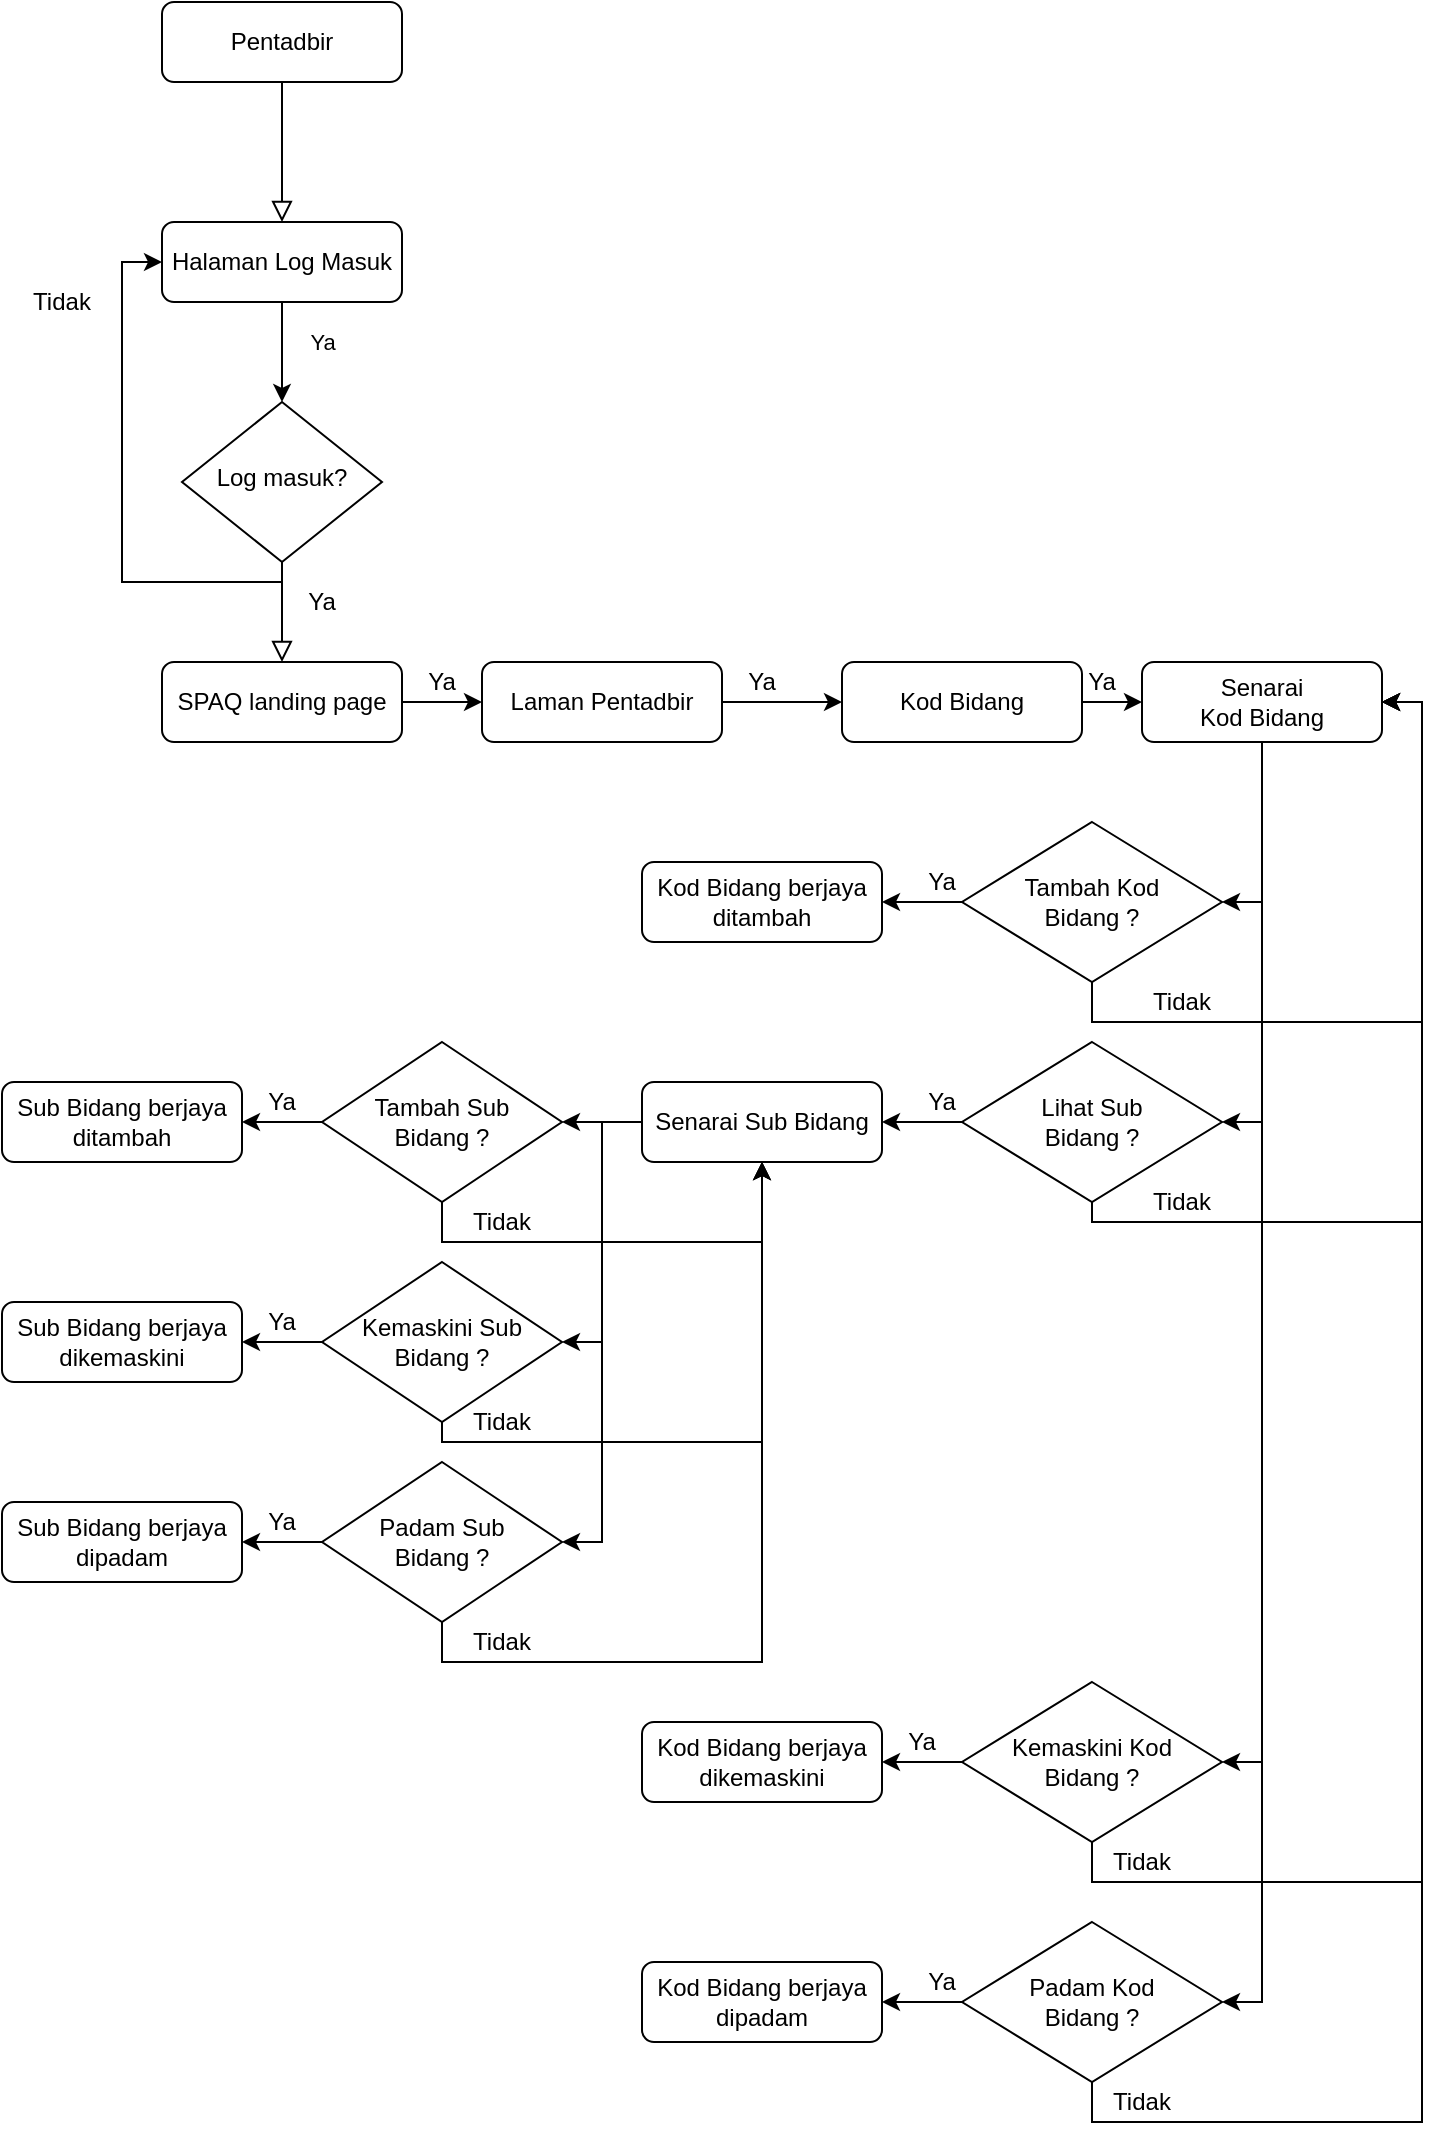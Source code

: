 <mxfile version="16.4.0" type="device"><diagram id="C5RBs43oDa-KdzZeNtuy" name="Page-1"><mxGraphModel dx="1038" dy="649" grid="1" gridSize="10" guides="1" tooltips="1" connect="1" arrows="1" fold="1" page="1" pageScale="1" pageWidth="827" pageHeight="1169" math="0" shadow="0"><root><mxCell id="WIyWlLk6GJQsqaUBKTNV-0"/><mxCell id="WIyWlLk6GJQsqaUBKTNV-1" parent="WIyWlLk6GJQsqaUBKTNV-0"/><mxCell id="WIyWlLk6GJQsqaUBKTNV-2" value="" style="rounded=0;html=1;jettySize=auto;orthogonalLoop=1;fontSize=11;endArrow=block;endFill=0;endSize=8;strokeWidth=1;shadow=0;labelBackgroundColor=none;edgeStyle=orthogonalEdgeStyle;" parent="WIyWlLk6GJQsqaUBKTNV-1" source="WIyWlLk6GJQsqaUBKTNV-3" edge="1"><mxGeometry relative="1" as="geometry"><mxPoint x="220" y="190" as="targetPoint"/><Array as="points"><mxPoint x="220" y="150"/><mxPoint x="220" y="150"/></Array></mxGeometry></mxCell><mxCell id="WIyWlLk6GJQsqaUBKTNV-3" value="Pentadbir" style="rounded=1;whiteSpace=wrap;html=1;fontSize=12;glass=0;strokeWidth=1;shadow=0;" parent="WIyWlLk6GJQsqaUBKTNV-1" vertex="1"><mxGeometry x="160" y="80" width="120" height="40" as="geometry"/></mxCell><mxCell id="WIyWlLk6GJQsqaUBKTNV-4" value="Ya" style="rounded=0;html=1;jettySize=auto;orthogonalLoop=1;fontSize=11;endArrow=block;endFill=0;endSize=8;strokeWidth=1;shadow=0;labelBackgroundColor=none;edgeStyle=orthogonalEdgeStyle;" parent="WIyWlLk6GJQsqaUBKTNV-1" source="WIyWlLk6GJQsqaUBKTNV-6" edge="1"><mxGeometry x="-1" y="112" relative="1" as="geometry"><mxPoint x="-92" y="-110" as="offset"/><mxPoint x="220" y="410" as="targetPoint"/></mxGeometry></mxCell><mxCell id="wQ1c3mNaPwX37DSXlB6W-2" style="edgeStyle=orthogonalEdgeStyle;rounded=0;orthogonalLoop=1;jettySize=auto;html=1;entryX=0;entryY=0.5;entryDx=0;entryDy=0;" parent="WIyWlLk6GJQsqaUBKTNV-1" source="WIyWlLk6GJQsqaUBKTNV-6" target="wQ1c3mNaPwX37DSXlB6W-0" edge="1"><mxGeometry relative="1" as="geometry"><Array as="points"><mxPoint x="220" y="370"/><mxPoint x="140" y="370"/><mxPoint x="140" y="210"/></Array></mxGeometry></mxCell><mxCell id="WIyWlLk6GJQsqaUBKTNV-6" value="Log masuk?" style="rhombus;whiteSpace=wrap;html=1;shadow=0;fontFamily=Helvetica;fontSize=12;align=center;strokeWidth=1;spacing=6;spacingTop=-4;" parent="WIyWlLk6GJQsqaUBKTNV-1" vertex="1"><mxGeometry x="170" y="280" width="100" height="80" as="geometry"/></mxCell><mxCell id="wQ1c3mNaPwX37DSXlB6W-3" style="edgeStyle=orthogonalEdgeStyle;rounded=0;orthogonalLoop=1;jettySize=auto;html=1;entryX=0;entryY=0.5;entryDx=0;entryDy=0;" parent="WIyWlLk6GJQsqaUBKTNV-1" source="WIyWlLk6GJQsqaUBKTNV-11" target="WIyWlLk6GJQsqaUBKTNV-12" edge="1"><mxGeometry relative="1" as="geometry"/></mxCell><mxCell id="WIyWlLk6GJQsqaUBKTNV-11" value="SPAQ landing page" style="rounded=1;whiteSpace=wrap;html=1;fontSize=12;glass=0;strokeWidth=1;shadow=0;" parent="WIyWlLk6GJQsqaUBKTNV-1" vertex="1"><mxGeometry x="160" y="410" width="120" height="40" as="geometry"/></mxCell><mxCell id="f2vMwZhSjut14dW5KTqg-9" style="edgeStyle=orthogonalEdgeStyle;rounded=0;orthogonalLoop=1;jettySize=auto;html=1;entryX=0;entryY=0.5;entryDx=0;entryDy=0;" parent="WIyWlLk6GJQsqaUBKTNV-1" source="WIyWlLk6GJQsqaUBKTNV-12" target="f2vMwZhSjut14dW5KTqg-0" edge="1"><mxGeometry relative="1" as="geometry"/></mxCell><mxCell id="WIyWlLk6GJQsqaUBKTNV-12" value="Laman Pentadbir" style="rounded=1;whiteSpace=wrap;html=1;fontSize=12;glass=0;strokeWidth=1;shadow=0;" parent="WIyWlLk6GJQsqaUBKTNV-1" vertex="1"><mxGeometry x="320" y="410" width="120" height="40" as="geometry"/></mxCell><mxCell id="wQ1c3mNaPwX37DSXlB6W-1" style="edgeStyle=orthogonalEdgeStyle;rounded=0;orthogonalLoop=1;jettySize=auto;html=1;entryX=0.5;entryY=0;entryDx=0;entryDy=0;" parent="WIyWlLk6GJQsqaUBKTNV-1" source="wQ1c3mNaPwX37DSXlB6W-0" target="WIyWlLk6GJQsqaUBKTNV-6" edge="1"><mxGeometry relative="1" as="geometry"/></mxCell><mxCell id="wQ1c3mNaPwX37DSXlB6W-0" value="Halaman Log Masuk" style="rounded=1;whiteSpace=wrap;html=1;fontSize=12;glass=0;strokeWidth=1;shadow=0;strokeColor=#000000;" parent="WIyWlLk6GJQsqaUBKTNV-1" vertex="1"><mxGeometry x="160" y="190" width="120" height="40" as="geometry"/></mxCell><mxCell id="wQ1c3mNaPwX37DSXlB6W-12" value="Tidak" style="text;html=1;strokeColor=none;fillColor=none;align=center;verticalAlign=middle;whiteSpace=wrap;rounded=0;" parent="WIyWlLk6GJQsqaUBKTNV-1" vertex="1"><mxGeometry x="90" y="220" width="40" height="20" as="geometry"/></mxCell><mxCell id="U3lluZmo_KN_DMhxbb7d-1" value="Ya" style="text;html=1;strokeColor=none;fillColor=none;align=center;verticalAlign=middle;whiteSpace=wrap;rounded=0;" parent="WIyWlLk6GJQsqaUBKTNV-1" vertex="1"><mxGeometry x="220" y="370" width="40" height="20" as="geometry"/></mxCell><mxCell id="f2vMwZhSjut14dW5KTqg-11" value="" style="edgeStyle=orthogonalEdgeStyle;rounded=0;orthogonalLoop=1;jettySize=auto;html=1;" parent="WIyWlLk6GJQsqaUBKTNV-1" source="f2vMwZhSjut14dW5KTqg-0" edge="1"><mxGeometry relative="1" as="geometry"><mxPoint x="650" y="430" as="targetPoint"/></mxGeometry></mxCell><mxCell id="f2vMwZhSjut14dW5KTqg-0" value="Kod Bidang" style="rounded=1;whiteSpace=wrap;html=1;fontSize=12;glass=0;strokeWidth=1;shadow=0;" parent="WIyWlLk6GJQsqaUBKTNV-1" vertex="1"><mxGeometry x="500" y="410" width="120" height="40" as="geometry"/></mxCell><mxCell id="f2vMwZhSjut14dW5KTqg-16" style="edgeStyle=orthogonalEdgeStyle;rounded=0;orthogonalLoop=1;jettySize=auto;html=1;entryX=1;entryY=0.5;entryDx=0;entryDy=0;" parent="WIyWlLk6GJQsqaUBKTNV-1" source="f2vMwZhSjut14dW5KTqg-2" target="f2vMwZhSjut14dW5KTqg-3" edge="1"><mxGeometry relative="1" as="geometry"/></mxCell><mxCell id="f2vMwZhSjut14dW5KTqg-35" style="edgeStyle=orthogonalEdgeStyle;rounded=0;orthogonalLoop=1;jettySize=auto;html=1;entryX=1;entryY=0.5;entryDx=0;entryDy=0;exitX=0.5;exitY=1;exitDx=0;exitDy=0;" parent="WIyWlLk6GJQsqaUBKTNV-1" source="f2vMwZhSjut14dW5KTqg-2" target="f2vMwZhSjut14dW5KTqg-12" edge="1"><mxGeometry relative="1" as="geometry"/></mxCell><mxCell id="f2vMwZhSjut14dW5KTqg-2" value="Tambah Kod &lt;br&gt;Bidang ?" style="rhombus;whiteSpace=wrap;html=1;" parent="WIyWlLk6GJQsqaUBKTNV-1" vertex="1"><mxGeometry x="560" y="490" width="130" height="80" as="geometry"/></mxCell><mxCell id="f2vMwZhSjut14dW5KTqg-3" value="Kod Bidang berjaya&lt;br&gt;ditambah" style="rounded=1;whiteSpace=wrap;html=1;strokeColor=#000000;" parent="WIyWlLk6GJQsqaUBKTNV-1" vertex="1"><mxGeometry x="400" y="510" width="120" height="40" as="geometry"/></mxCell><mxCell id="f2vMwZhSjut14dW5KTqg-17" style="edgeStyle=orthogonalEdgeStyle;rounded=0;orthogonalLoop=1;jettySize=auto;html=1;entryX=1;entryY=0.5;entryDx=0;entryDy=0;" parent="WIyWlLk6GJQsqaUBKTNV-1" source="f2vMwZhSjut14dW5KTqg-6" target="f2vMwZhSjut14dW5KTqg-7" edge="1"><mxGeometry relative="1" as="geometry"/></mxCell><mxCell id="f2vMwZhSjut14dW5KTqg-36" style="edgeStyle=orthogonalEdgeStyle;rounded=0;orthogonalLoop=1;jettySize=auto;html=1;entryX=1;entryY=0.5;entryDx=0;entryDy=0;exitX=0.5;exitY=1;exitDx=0;exitDy=0;" parent="WIyWlLk6GJQsqaUBKTNV-1" source="f2vMwZhSjut14dW5KTqg-6" target="f2vMwZhSjut14dW5KTqg-12" edge="1"><mxGeometry relative="1" as="geometry"><mxPoint x="790" y="590" as="targetPoint"/><Array as="points"><mxPoint x="625" y="690"/><mxPoint x="790" y="690"/><mxPoint x="790" y="430"/></Array></mxGeometry></mxCell><mxCell id="f2vMwZhSjut14dW5KTqg-6" value="Lihat Sub&lt;br&gt;Bidang ?" style="rhombus;whiteSpace=wrap;html=1;" parent="WIyWlLk6GJQsqaUBKTNV-1" vertex="1"><mxGeometry x="560" y="600" width="130" height="80" as="geometry"/></mxCell><mxCell id="f2vMwZhSjut14dW5KTqg-20" style="edgeStyle=orthogonalEdgeStyle;rounded=0;orthogonalLoop=1;jettySize=auto;html=1;entryX=1;entryY=0.5;entryDx=0;entryDy=0;" parent="WIyWlLk6GJQsqaUBKTNV-1" source="f2vMwZhSjut14dW5KTqg-7" target="f2vMwZhSjut14dW5KTqg-18" edge="1"><mxGeometry relative="1" as="geometry"/></mxCell><mxCell id="f2vMwZhSjut14dW5KTqg-26" style="edgeStyle=orthogonalEdgeStyle;rounded=0;orthogonalLoop=1;jettySize=auto;html=1;entryX=1;entryY=0.5;entryDx=0;entryDy=0;" parent="WIyWlLk6GJQsqaUBKTNV-1" source="f2vMwZhSjut14dW5KTqg-7" target="f2vMwZhSjut14dW5KTqg-22" edge="1"><mxGeometry relative="1" as="geometry"/></mxCell><mxCell id="f2vMwZhSjut14dW5KTqg-27" style="edgeStyle=orthogonalEdgeStyle;rounded=0;orthogonalLoop=1;jettySize=auto;html=1;entryX=1;entryY=0.5;entryDx=0;entryDy=0;" parent="WIyWlLk6GJQsqaUBKTNV-1" source="f2vMwZhSjut14dW5KTqg-7" target="f2vMwZhSjut14dW5KTqg-23" edge="1"><mxGeometry relative="1" as="geometry"/></mxCell><mxCell id="f2vMwZhSjut14dW5KTqg-7" value="Senarai Sub Bidang" style="rounded=1;whiteSpace=wrap;html=1;strokeColor=#000000;" parent="WIyWlLk6GJQsqaUBKTNV-1" vertex="1"><mxGeometry x="400" y="620" width="120" height="40" as="geometry"/></mxCell><mxCell id="f2vMwZhSjut14dW5KTqg-13" style="edgeStyle=orthogonalEdgeStyle;rounded=0;orthogonalLoop=1;jettySize=auto;html=1;entryX=1;entryY=0.5;entryDx=0;entryDy=0;" parent="WIyWlLk6GJQsqaUBKTNV-1" source="f2vMwZhSjut14dW5KTqg-12" target="f2vMwZhSjut14dW5KTqg-2" edge="1"><mxGeometry relative="1" as="geometry"/></mxCell><mxCell id="f2vMwZhSjut14dW5KTqg-15" style="edgeStyle=orthogonalEdgeStyle;rounded=0;orthogonalLoop=1;jettySize=auto;html=1;entryX=1;entryY=0.5;entryDx=0;entryDy=0;" parent="WIyWlLk6GJQsqaUBKTNV-1" source="f2vMwZhSjut14dW5KTqg-12" target="f2vMwZhSjut14dW5KTqg-6" edge="1"><mxGeometry relative="1" as="geometry"/></mxCell><mxCell id="f2vMwZhSjut14dW5KTqg-37" style="edgeStyle=orthogonalEdgeStyle;rounded=0;orthogonalLoop=1;jettySize=auto;html=1;entryX=1;entryY=0.5;entryDx=0;entryDy=0;" parent="WIyWlLk6GJQsqaUBKTNV-1" source="f2vMwZhSjut14dW5KTqg-12" target="f2vMwZhSjut14dW5KTqg-33" edge="1"><mxGeometry relative="1" as="geometry"/></mxCell><mxCell id="f2vMwZhSjut14dW5KTqg-38" style="edgeStyle=orthogonalEdgeStyle;rounded=0;orthogonalLoop=1;jettySize=auto;html=1;entryX=1;entryY=0.5;entryDx=0;entryDy=0;" parent="WIyWlLk6GJQsqaUBKTNV-1" source="f2vMwZhSjut14dW5KTqg-12" target="f2vMwZhSjut14dW5KTqg-34" edge="1"><mxGeometry relative="1" as="geometry"/></mxCell><mxCell id="f2vMwZhSjut14dW5KTqg-12" value="Senarai&lt;br&gt;Kod Bidang" style="rounded=1;whiteSpace=wrap;html=1;fontSize=12;glass=0;strokeWidth=1;shadow=0;" parent="WIyWlLk6GJQsqaUBKTNV-1" vertex="1"><mxGeometry x="650" y="410" width="120" height="40" as="geometry"/></mxCell><mxCell id="f2vMwZhSjut14dW5KTqg-21" style="edgeStyle=orthogonalEdgeStyle;rounded=0;orthogonalLoop=1;jettySize=auto;html=1;entryX=1;entryY=0.5;entryDx=0;entryDy=0;" parent="WIyWlLk6GJQsqaUBKTNV-1" source="f2vMwZhSjut14dW5KTqg-18" target="f2vMwZhSjut14dW5KTqg-19" edge="1"><mxGeometry relative="1" as="geometry"/></mxCell><mxCell id="f2vMwZhSjut14dW5KTqg-30" style="edgeStyle=orthogonalEdgeStyle;rounded=0;orthogonalLoop=1;jettySize=auto;html=1;exitX=0.5;exitY=1;exitDx=0;exitDy=0;" parent="WIyWlLk6GJQsqaUBKTNV-1" source="f2vMwZhSjut14dW5KTqg-18" edge="1"><mxGeometry relative="1" as="geometry"><mxPoint x="460" y="660" as="targetPoint"/><Array as="points"><mxPoint x="300" y="700"/><mxPoint x="460" y="700"/></Array></mxGeometry></mxCell><mxCell id="f2vMwZhSjut14dW5KTqg-18" value="Tambah Sub&lt;br&gt;Bidang ?" style="rhombus;whiteSpace=wrap;html=1;" parent="WIyWlLk6GJQsqaUBKTNV-1" vertex="1"><mxGeometry x="240" y="600" width="120" height="80" as="geometry"/></mxCell><mxCell id="f2vMwZhSjut14dW5KTqg-19" value="Sub Bidang berjaya&lt;br&gt;ditambah" style="rounded=1;whiteSpace=wrap;html=1;strokeColor=#000000;" parent="WIyWlLk6GJQsqaUBKTNV-1" vertex="1"><mxGeometry x="80" y="620" width="120" height="40" as="geometry"/></mxCell><mxCell id="f2vMwZhSjut14dW5KTqg-28" style="edgeStyle=orthogonalEdgeStyle;rounded=0;orthogonalLoop=1;jettySize=auto;html=1;entryX=1;entryY=0.5;entryDx=0;entryDy=0;" parent="WIyWlLk6GJQsqaUBKTNV-1" source="f2vMwZhSjut14dW5KTqg-22" target="f2vMwZhSjut14dW5KTqg-24" edge="1"><mxGeometry relative="1" as="geometry"/></mxCell><mxCell id="f2vMwZhSjut14dW5KTqg-69" style="edgeStyle=orthogonalEdgeStyle;rounded=0;orthogonalLoop=1;jettySize=auto;html=1;entryX=0.5;entryY=1;entryDx=0;entryDy=0;exitX=0.5;exitY=1;exitDx=0;exitDy=0;" parent="WIyWlLk6GJQsqaUBKTNV-1" source="f2vMwZhSjut14dW5KTqg-22" target="f2vMwZhSjut14dW5KTqg-7" edge="1"><mxGeometry relative="1" as="geometry"><Array as="points"><mxPoint x="300" y="800"/><mxPoint x="460" y="800"/></Array></mxGeometry></mxCell><mxCell id="f2vMwZhSjut14dW5KTqg-22" value="Kemaskini Sub&lt;br&gt;Bidang ?" style="rhombus;whiteSpace=wrap;html=1;" parent="WIyWlLk6GJQsqaUBKTNV-1" vertex="1"><mxGeometry x="240" y="710" width="120" height="80" as="geometry"/></mxCell><mxCell id="f2vMwZhSjut14dW5KTqg-29" style="edgeStyle=orthogonalEdgeStyle;rounded=0;orthogonalLoop=1;jettySize=auto;html=1;entryX=1;entryY=0.5;entryDx=0;entryDy=0;" parent="WIyWlLk6GJQsqaUBKTNV-1" source="f2vMwZhSjut14dW5KTqg-23" target="f2vMwZhSjut14dW5KTqg-25" edge="1"><mxGeometry relative="1" as="geometry"/></mxCell><mxCell id="f2vMwZhSjut14dW5KTqg-32" style="edgeStyle=orthogonalEdgeStyle;rounded=0;orthogonalLoop=1;jettySize=auto;html=1;exitX=0.5;exitY=1;exitDx=0;exitDy=0;entryX=0.5;entryY=1;entryDx=0;entryDy=0;" parent="WIyWlLk6GJQsqaUBKTNV-1" source="f2vMwZhSjut14dW5KTqg-23" target="f2vMwZhSjut14dW5KTqg-7" edge="1"><mxGeometry relative="1" as="geometry"><mxPoint x="490" y="660" as="targetPoint"/></mxGeometry></mxCell><mxCell id="f2vMwZhSjut14dW5KTqg-23" value="Padam Sub&lt;br&gt;Bidang ?" style="rhombus;whiteSpace=wrap;html=1;" parent="WIyWlLk6GJQsqaUBKTNV-1" vertex="1"><mxGeometry x="240" y="810" width="120" height="80" as="geometry"/></mxCell><mxCell id="f2vMwZhSjut14dW5KTqg-24" value="Sub Bidang berjaya&lt;br&gt;dikemaskini" style="rounded=1;whiteSpace=wrap;html=1;strokeColor=#000000;" parent="WIyWlLk6GJQsqaUBKTNV-1" vertex="1"><mxGeometry x="80" y="730" width="120" height="40" as="geometry"/></mxCell><mxCell id="f2vMwZhSjut14dW5KTqg-25" value="Sub Bidang berjaya&lt;br&gt;dipadam" style="rounded=1;whiteSpace=wrap;html=1;strokeColor=#000000;" parent="WIyWlLk6GJQsqaUBKTNV-1" vertex="1"><mxGeometry x="80" y="830" width="120" height="40" as="geometry"/></mxCell><mxCell id="f2vMwZhSjut14dW5KTqg-41" style="edgeStyle=orthogonalEdgeStyle;rounded=0;orthogonalLoop=1;jettySize=auto;html=1;entryX=1;entryY=0.5;entryDx=0;entryDy=0;" parent="WIyWlLk6GJQsqaUBKTNV-1" source="f2vMwZhSjut14dW5KTqg-33" target="f2vMwZhSjut14dW5KTqg-39" edge="1"><mxGeometry relative="1" as="geometry"/></mxCell><mxCell id="f2vMwZhSjut14dW5KTqg-66" style="edgeStyle=orthogonalEdgeStyle;rounded=0;orthogonalLoop=1;jettySize=auto;html=1;entryX=1;entryY=0.5;entryDx=0;entryDy=0;exitX=0.5;exitY=1;exitDx=0;exitDy=0;" parent="WIyWlLk6GJQsqaUBKTNV-1" source="f2vMwZhSjut14dW5KTqg-33" target="f2vMwZhSjut14dW5KTqg-12" edge="1"><mxGeometry relative="1" as="geometry"/></mxCell><mxCell id="f2vMwZhSjut14dW5KTqg-33" value="Kemaskini Kod&lt;br&gt;Bidang ?" style="rhombus;whiteSpace=wrap;html=1;" parent="WIyWlLk6GJQsqaUBKTNV-1" vertex="1"><mxGeometry x="560" y="920" width="130" height="80" as="geometry"/></mxCell><mxCell id="f2vMwZhSjut14dW5KTqg-42" style="edgeStyle=orthogonalEdgeStyle;rounded=0;orthogonalLoop=1;jettySize=auto;html=1;entryX=1;entryY=0.5;entryDx=0;entryDy=0;" parent="WIyWlLk6GJQsqaUBKTNV-1" source="f2vMwZhSjut14dW5KTqg-34" target="f2vMwZhSjut14dW5KTqg-40" edge="1"><mxGeometry relative="1" as="geometry"/></mxCell><mxCell id="f2vMwZhSjut14dW5KTqg-67" style="edgeStyle=orthogonalEdgeStyle;rounded=0;orthogonalLoop=1;jettySize=auto;html=1;entryX=1;entryY=0.5;entryDx=0;entryDy=0;exitX=0.5;exitY=1;exitDx=0;exitDy=0;" parent="WIyWlLk6GJQsqaUBKTNV-1" source="f2vMwZhSjut14dW5KTqg-34" target="f2vMwZhSjut14dW5KTqg-12" edge="1"><mxGeometry relative="1" as="geometry"/></mxCell><mxCell id="f2vMwZhSjut14dW5KTqg-34" value="Padam Kod&lt;br&gt;Bidang ?" style="rhombus;whiteSpace=wrap;html=1;" parent="WIyWlLk6GJQsqaUBKTNV-1" vertex="1"><mxGeometry x="560" y="1040" width="130" height="80" as="geometry"/></mxCell><mxCell id="f2vMwZhSjut14dW5KTqg-39" value="Kod Bidang berjaya&lt;br&gt;dikemaskini" style="rounded=1;whiteSpace=wrap;html=1;strokeColor=#000000;" parent="WIyWlLk6GJQsqaUBKTNV-1" vertex="1"><mxGeometry x="400" y="940" width="120" height="40" as="geometry"/></mxCell><mxCell id="f2vMwZhSjut14dW5KTqg-40" value="Kod Bidang berjaya&lt;br&gt;dipadam" style="rounded=1;whiteSpace=wrap;html=1;strokeColor=#000000;" parent="WIyWlLk6GJQsqaUBKTNV-1" vertex="1"><mxGeometry x="400" y="1060" width="120" height="40" as="geometry"/></mxCell><mxCell id="f2vMwZhSjut14dW5KTqg-46" value="Ya" style="text;html=1;strokeColor=none;fillColor=none;align=center;verticalAlign=middle;whiteSpace=wrap;rounded=0;" parent="WIyWlLk6GJQsqaUBKTNV-1" vertex="1"><mxGeometry x="440" y="410" width="40" height="20" as="geometry"/></mxCell><mxCell id="f2vMwZhSjut14dW5KTqg-47" value="Ya" style="text;html=1;strokeColor=none;fillColor=none;align=center;verticalAlign=middle;whiteSpace=wrap;rounded=0;" parent="WIyWlLk6GJQsqaUBKTNV-1" vertex="1"><mxGeometry x="610" y="410" width="40" height="20" as="geometry"/></mxCell><mxCell id="f2vMwZhSjut14dW5KTqg-48" value="Ya" style="text;html=1;strokeColor=none;fillColor=none;align=center;verticalAlign=middle;whiteSpace=wrap;rounded=0;" parent="WIyWlLk6GJQsqaUBKTNV-1" vertex="1"><mxGeometry x="280" y="410" width="40" height="20" as="geometry"/></mxCell><mxCell id="f2vMwZhSjut14dW5KTqg-49" value="Ya" style="text;html=1;strokeColor=none;fillColor=none;align=center;verticalAlign=middle;whiteSpace=wrap;rounded=0;" parent="WIyWlLk6GJQsqaUBKTNV-1" vertex="1"><mxGeometry x="530" y="510" width="40" height="20" as="geometry"/></mxCell><mxCell id="f2vMwZhSjut14dW5KTqg-50" value="Ya" style="text;html=1;strokeColor=none;fillColor=none;align=center;verticalAlign=middle;whiteSpace=wrap;rounded=0;" parent="WIyWlLk6GJQsqaUBKTNV-1" vertex="1"><mxGeometry x="530" y="1060" width="40" height="20" as="geometry"/></mxCell><mxCell id="f2vMwZhSjut14dW5KTqg-51" value="Ya" style="text;html=1;strokeColor=none;fillColor=none;align=center;verticalAlign=middle;whiteSpace=wrap;rounded=0;" parent="WIyWlLk6GJQsqaUBKTNV-1" vertex="1"><mxGeometry x="200" y="730" width="40" height="20" as="geometry"/></mxCell><mxCell id="f2vMwZhSjut14dW5KTqg-52" value="Ya" style="text;html=1;strokeColor=none;fillColor=none;align=center;verticalAlign=middle;whiteSpace=wrap;rounded=0;" parent="WIyWlLk6GJQsqaUBKTNV-1" vertex="1"><mxGeometry x="200" y="620" width="40" height="20" as="geometry"/></mxCell><mxCell id="f2vMwZhSjut14dW5KTqg-53" value="Ya" style="text;html=1;strokeColor=none;fillColor=none;align=center;verticalAlign=middle;whiteSpace=wrap;rounded=0;" parent="WIyWlLk6GJQsqaUBKTNV-1" vertex="1"><mxGeometry x="530" y="620" width="40" height="20" as="geometry"/></mxCell><mxCell id="f2vMwZhSjut14dW5KTqg-55" value="Ya" style="text;html=1;strokeColor=none;fillColor=none;align=center;verticalAlign=middle;whiteSpace=wrap;rounded=0;" parent="WIyWlLk6GJQsqaUBKTNV-1" vertex="1"><mxGeometry x="520" y="940" width="40" height="20" as="geometry"/></mxCell><mxCell id="f2vMwZhSjut14dW5KTqg-56" value="Ya" style="text;html=1;strokeColor=none;fillColor=none;align=center;verticalAlign=middle;whiteSpace=wrap;rounded=0;" parent="WIyWlLk6GJQsqaUBKTNV-1" vertex="1"><mxGeometry x="200" y="830" width="40" height="20" as="geometry"/></mxCell><mxCell id="f2vMwZhSjut14dW5KTqg-59" value="Tidak" style="text;html=1;strokeColor=none;fillColor=none;align=center;verticalAlign=middle;whiteSpace=wrap;rounded=0;" parent="WIyWlLk6GJQsqaUBKTNV-1" vertex="1"><mxGeometry x="310" y="890" width="40" height="20" as="geometry"/></mxCell><mxCell id="f2vMwZhSjut14dW5KTqg-60" value="Tidak" style="text;html=1;strokeColor=none;fillColor=none;align=center;verticalAlign=middle;whiteSpace=wrap;rounded=0;" parent="WIyWlLk6GJQsqaUBKTNV-1" vertex="1"><mxGeometry x="630" y="1000" width="40" height="20" as="geometry"/></mxCell><mxCell id="f2vMwZhSjut14dW5KTqg-61" value="Tidak" style="text;html=1;strokeColor=none;fillColor=none;align=center;verticalAlign=middle;whiteSpace=wrap;rounded=0;" parent="WIyWlLk6GJQsqaUBKTNV-1" vertex="1"><mxGeometry x="310" y="680" width="40" height="20" as="geometry"/></mxCell><mxCell id="f2vMwZhSjut14dW5KTqg-62" value="Tidak" style="text;html=1;strokeColor=none;fillColor=none;align=center;verticalAlign=middle;whiteSpace=wrap;rounded=0;" parent="WIyWlLk6GJQsqaUBKTNV-1" vertex="1"><mxGeometry x="650" y="670" width="40" height="20" as="geometry"/></mxCell><mxCell id="f2vMwZhSjut14dW5KTqg-63" value="Tidak" style="text;html=1;strokeColor=none;fillColor=none;align=center;verticalAlign=middle;whiteSpace=wrap;rounded=0;" parent="WIyWlLk6GJQsqaUBKTNV-1" vertex="1"><mxGeometry x="630" y="1120" width="40" height="20" as="geometry"/></mxCell><mxCell id="f2vMwZhSjut14dW5KTqg-64" value="Tidak" style="text;html=1;strokeColor=none;fillColor=none;align=center;verticalAlign=middle;whiteSpace=wrap;rounded=0;" parent="WIyWlLk6GJQsqaUBKTNV-1" vertex="1"><mxGeometry x="310" y="780" width="40" height="20" as="geometry"/></mxCell><mxCell id="f2vMwZhSjut14dW5KTqg-65" value="Tidak" style="text;html=1;strokeColor=none;fillColor=none;align=center;verticalAlign=middle;whiteSpace=wrap;rounded=0;" parent="WIyWlLk6GJQsqaUBKTNV-1" vertex="1"><mxGeometry x="650" y="570" width="40" height="20" as="geometry"/></mxCell></root></mxGraphModel></diagram></mxfile>